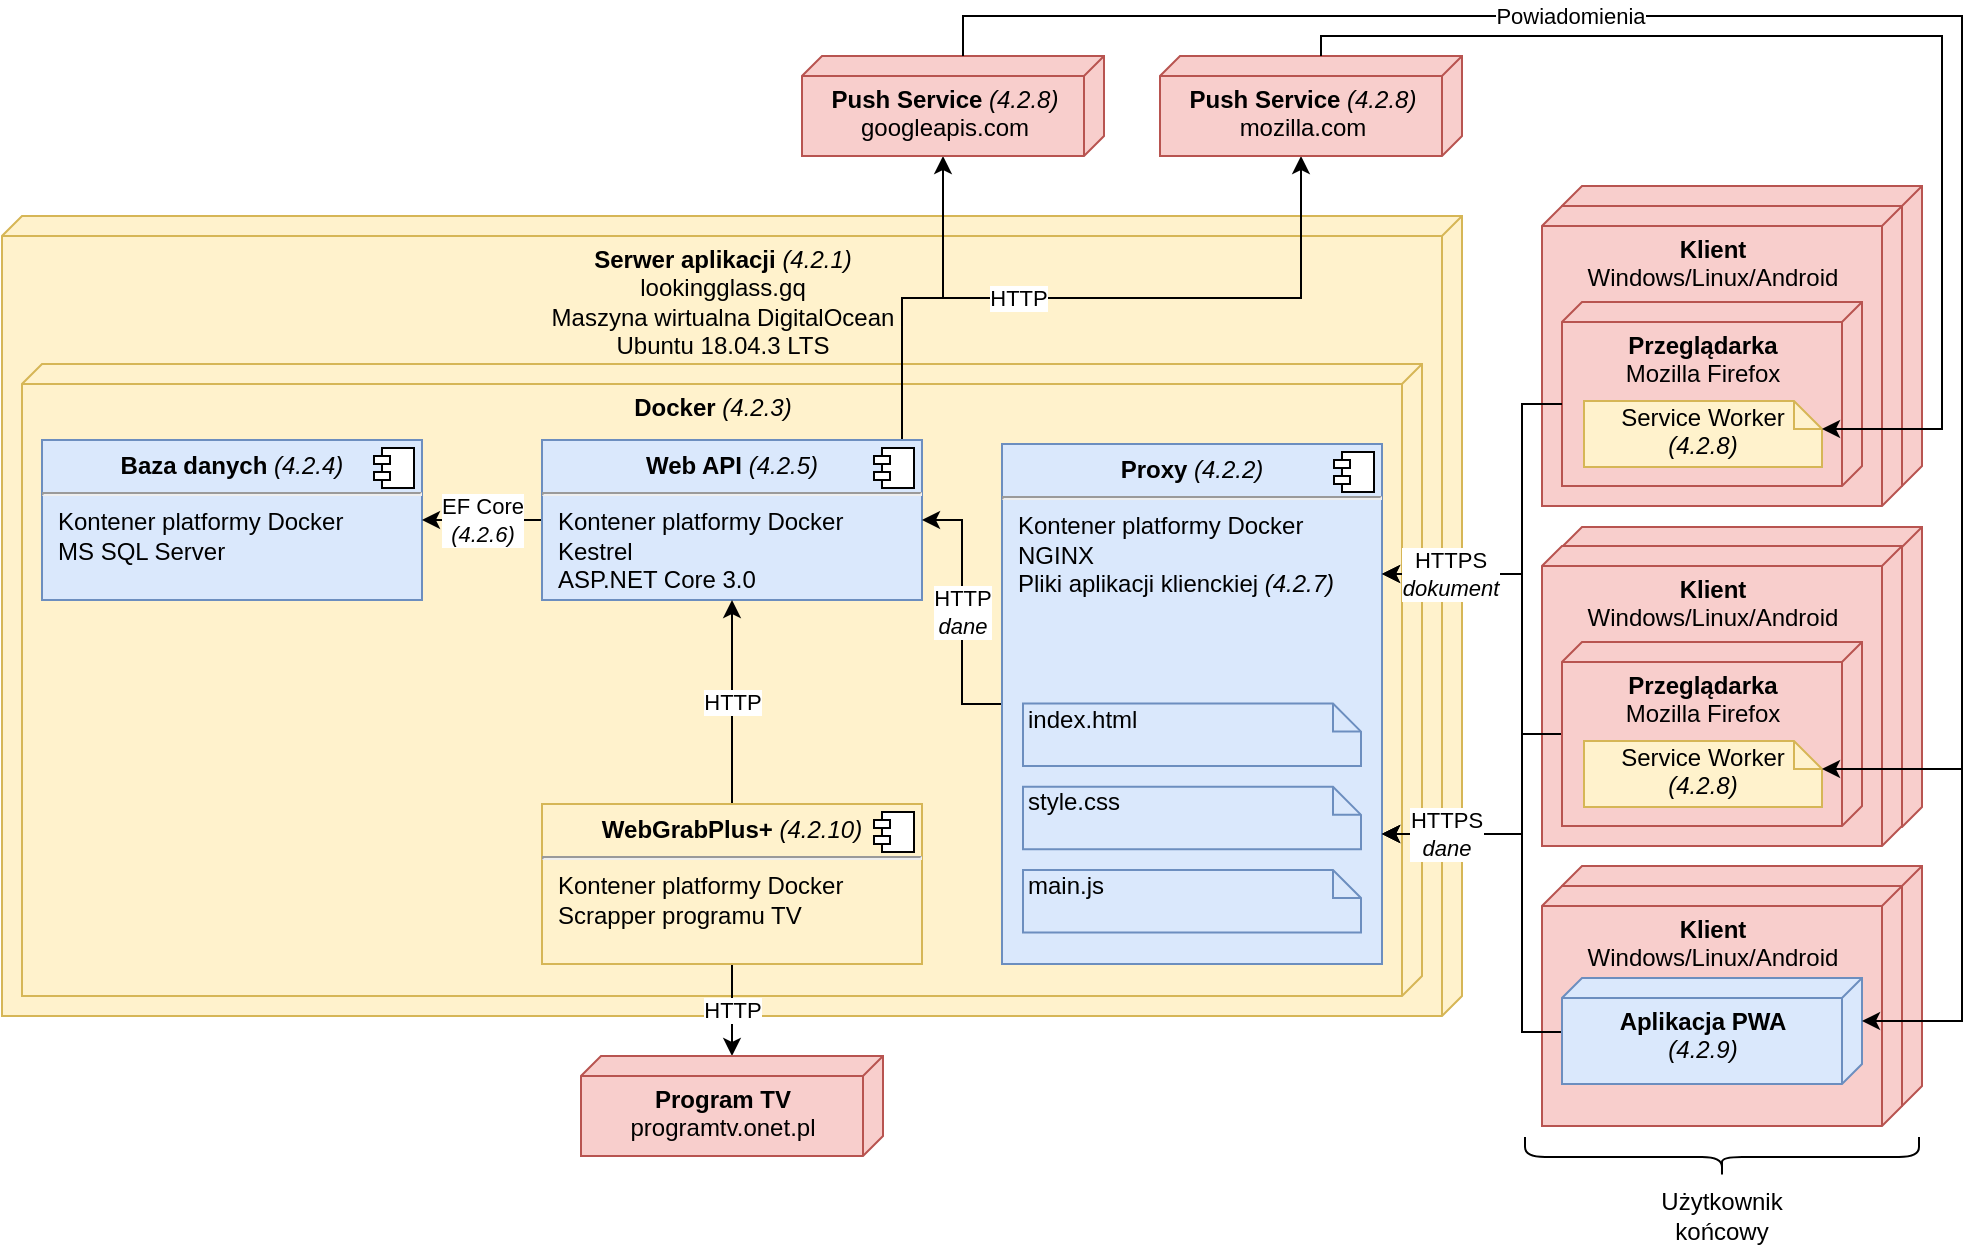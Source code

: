<mxfile version="12.3.1" type="device" pages="1"><diagram id="vR56JZDrn9oxE6EBT2u3" name="Page-1"><mxGraphModel dx="2062" dy="1132" grid="1" gridSize="10" guides="1" tooltips="1" connect="1" arrows="1" fold="1" page="1" pageScale="1" pageWidth="827" pageHeight="1169" math="0" shadow="0"><root><mxCell id="0"/><mxCell id="1" parent="0"/><mxCell id="T7Ub40t8Kc9SI6A4v3rT-98" value="&lt;div&gt;&lt;b&gt;Klient&lt;/b&gt;&lt;/div&gt;&lt;div&gt;Windows/Linux/Android&lt;br&gt;&lt;b&gt;&lt;/b&gt;&lt;/div&gt;" style="verticalAlign=top;align=center;spacingTop=8;spacingLeft=2;spacingRight=12;shape=cube;size=10;direction=south;html=1;labelBackgroundColor=none;labelBorderColor=none;fillColor=#f8cecc;strokeColor=#b85450;" vertex="1" parent="1"><mxGeometry x="820" y="475" width="180" height="120" as="geometry"/></mxCell><mxCell id="T7Ub40t8Kc9SI6A4v3rT-95" value="&lt;div&gt;&lt;b&gt;Klient&lt;/b&gt;&lt;/div&gt;&lt;div&gt;Windows/Linux/Android&lt;br&gt;&lt;b&gt;&lt;/b&gt;&lt;/div&gt;" style="verticalAlign=top;align=center;spacingTop=8;spacingLeft=2;spacingRight=12;shape=cube;size=10;direction=south;html=1;labelBackgroundColor=none;labelBorderColor=none;fillColor=#f8cecc;strokeColor=#b85450;" vertex="1" parent="1"><mxGeometry x="820" y="135" width="180" height="150" as="geometry"/></mxCell><mxCell id="T7Ub40t8Kc9SI6A4v3rT-96" value="&lt;div&gt;&lt;b&gt;Klient&lt;/b&gt;&lt;/div&gt;&lt;div&gt;Windows/Linux/Android&lt;br&gt;&lt;b&gt;&lt;/b&gt;&lt;/div&gt;" style="verticalAlign=top;align=center;spacingTop=8;spacingLeft=2;spacingRight=12;shape=cube;size=10;direction=south;html=1;labelBackgroundColor=none;labelBorderColor=none;fillColor=#f8cecc;strokeColor=#b85450;" vertex="1" parent="1"><mxGeometry x="820" y="305.5" width="180" height="150" as="geometry"/></mxCell><mxCell id="T7Ub40t8Kc9SI6A4v3rT-70" value="&lt;div&gt;&lt;b&gt;Klient&lt;/b&gt;&lt;/div&gt;&lt;div&gt;Windows/Linux/Android&lt;br&gt;&lt;b&gt;&lt;/b&gt;&lt;/div&gt;" style="verticalAlign=top;align=center;spacingTop=8;spacingLeft=2;spacingRight=12;shape=cube;size=10;direction=south;html=1;labelBackgroundColor=none;labelBorderColor=none;fillColor=#f8cecc;strokeColor=#b85450;" vertex="1" parent="1"><mxGeometry x="810" y="485" width="180" height="120" as="geometry"/></mxCell><mxCell id="T7Ub40t8Kc9SI6A4v3rT-3" value="&lt;div&gt;&lt;b&gt;Serwer aplikacji &lt;/b&gt;&lt;i&gt;(4.2.1)&lt;/i&gt;&lt;/div&gt;&lt;div&gt;lookingglass.gq&lt;br&gt;&lt;/div&gt;&lt;div&gt;Maszyna wirtualna DigitalOcean&lt;/div&gt;Ubuntu 18.04.3 LTS" style="verticalAlign=top;align=center;spacingTop=8;spacingLeft=2;spacingRight=12;shape=cube;size=10;direction=south;html=1;labelBackgroundColor=none;labelBorderColor=none;fillColor=#fff2cc;strokeColor=#d6b656;" vertex="1" parent="1"><mxGeometry x="40" y="150" width="730" height="400" as="geometry"/></mxCell><mxCell id="T7Ub40t8Kc9SI6A4v3rT-8" value="&lt;div&gt;&lt;b&gt;Docker &lt;/b&gt;&lt;i&gt;(4.2.3)&lt;/i&gt;&lt;br&gt;&lt;b&gt;&lt;/b&gt;&lt;/div&gt;" style="verticalAlign=top;align=center;spacingTop=8;spacingLeft=2;spacingRight=12;shape=cube;size=10;direction=south;html=1;fillColor=#fff2cc;strokeColor=#d6b656;" vertex="1" parent="1"><mxGeometry x="50" y="224" width="700" height="316" as="geometry"/></mxCell><mxCell id="T7Ub40t8Kc9SI6A4v3rT-9" value="&lt;p style=&quot;margin: 0px ; margin-top: 6px ; text-align: center&quot;&gt;&lt;b&gt;Baza danych &lt;/b&gt;&lt;i&gt;(4.2.4)&lt;/i&gt;&lt;/p&gt;&lt;hr&gt;&lt;p style=&quot;margin: 0px ; margin-left: 8px&quot;&gt;Kontener platformy Docker&lt;br&gt;&lt;/p&gt;&lt;p style=&quot;margin: 0px ; margin-left: 8px&quot;&gt;MS SQL Server&lt;br&gt;&lt;/p&gt;" style="align=left;overflow=fill;html=1;fillColor=#dae8fc;strokeColor=#6c8ebf;" vertex="1" parent="1"><mxGeometry x="60" y="262" width="190" height="80" as="geometry"/></mxCell><mxCell id="T7Ub40t8Kc9SI6A4v3rT-10" value="" style="shape=component;jettyWidth=8;jettyHeight=4;" vertex="1" parent="T7Ub40t8Kc9SI6A4v3rT-9"><mxGeometry x="1" width="20" height="20" relative="1" as="geometry"><mxPoint x="-24" y="4" as="offset"/></mxGeometry></mxCell><mxCell id="T7Ub40t8Kc9SI6A4v3rT-47" value="&lt;div&gt;EF Core &lt;i&gt;&lt;br&gt;&lt;/i&gt;&lt;/div&gt;&lt;div&gt;&lt;i&gt;(4.2.6)&lt;/i&gt;&lt;/div&gt;" style="edgeStyle=orthogonalEdgeStyle;rounded=0;orthogonalLoop=1;jettySize=auto;html=1;exitX=0;exitY=0.5;exitDx=0;exitDy=0;startArrow=none;startFill=0;" edge="1" parent="1" source="T7Ub40t8Kc9SI6A4v3rT-13" target="T7Ub40t8Kc9SI6A4v3rT-9"><mxGeometry relative="1" as="geometry"/></mxCell><mxCell id="T7Ub40t8Kc9SI6A4v3rT-62" style="edgeStyle=orthogonalEdgeStyle;rounded=0;orthogonalLoop=1;jettySize=auto;html=1;exitX=0.5;exitY=0;exitDx=0;exitDy=0;entryX=0;entryY=0;entryDx=50;entryDy=80.5;entryPerimeter=0;startArrow=none;startFill=0;" edge="1" parent="1" source="T7Ub40t8Kc9SI6A4v3rT-13" target="T7Ub40t8Kc9SI6A4v3rT-36"><mxGeometry relative="1" as="geometry"><Array as="points"><mxPoint x="490" y="262"/><mxPoint x="490" y="191"/><mxPoint x="511" y="191"/></Array></mxGeometry></mxCell><mxCell id="T7Ub40t8Kc9SI6A4v3rT-63" value="HTTP" style="edgeStyle=orthogonalEdgeStyle;rounded=0;orthogonalLoop=1;jettySize=auto;html=1;exitX=0.5;exitY=0;exitDx=0;exitDy=0;entryX=0;entryY=0;entryDx=50;entryDy=80.5;entryPerimeter=0;startArrow=none;startFill=0;" edge="1" parent="1" source="T7Ub40t8Kc9SI6A4v3rT-13" target="T7Ub40t8Kc9SI6A4v3rT-37"><mxGeometry relative="1" as="geometry"><Array as="points"><mxPoint x="490" y="262"/><mxPoint x="490" y="191"/><mxPoint x="690" y="191"/></Array></mxGeometry></mxCell><mxCell id="T7Ub40t8Kc9SI6A4v3rT-13" value="&lt;p style=&quot;margin: 0px ; margin-top: 6px ; text-align: center&quot;&gt;&lt;b&gt;Web API &lt;/b&gt;&lt;i&gt;(4.2.5)&lt;/i&gt;&lt;b&gt;&lt;br&gt;&lt;/b&gt;&lt;/p&gt;&lt;hr&gt;&lt;p style=&quot;margin: 0px ; margin-left: 8px&quot;&gt;Kontener platformy Docker&lt;br&gt;&lt;/p&gt;&lt;p style=&quot;margin: 0px ; margin-left: 8px&quot;&gt;Kestrel&lt;/p&gt;&lt;p style=&quot;margin: 0px ; margin-left: 8px&quot;&gt;ASP.NET Core 3.0&lt;br&gt;&lt;/p&gt;" style="align=left;overflow=fill;html=1;fillColor=#dae8fc;strokeColor=#6c8ebf;" vertex="1" parent="1"><mxGeometry x="310" y="262" width="190" height="80" as="geometry"/></mxCell><mxCell id="T7Ub40t8Kc9SI6A4v3rT-14" value="" style="shape=component;jettyWidth=8;jettyHeight=4;" vertex="1" parent="T7Ub40t8Kc9SI6A4v3rT-13"><mxGeometry x="1" width="20" height="20" relative="1" as="geometry"><mxPoint x="-24" y="4" as="offset"/></mxGeometry></mxCell><mxCell id="T7Ub40t8Kc9SI6A4v3rT-41" value="&lt;div&gt;HTTP&lt;/div&gt;" style="edgeStyle=orthogonalEdgeStyle;rounded=0;orthogonalLoop=1;jettySize=auto;html=1;exitX=0.5;exitY=0;exitDx=0;exitDy=0;entryX=0.5;entryY=1;entryDx=0;entryDy=0;" edge="1" parent="1" source="T7Ub40t8Kc9SI6A4v3rT-15" target="T7Ub40t8Kc9SI6A4v3rT-13"><mxGeometry relative="1" as="geometry"/></mxCell><mxCell id="T7Ub40t8Kc9SI6A4v3rT-46" value="HTTP" style="edgeStyle=orthogonalEdgeStyle;rounded=0;orthogonalLoop=1;jettySize=auto;html=1;exitX=0.5;exitY=1;exitDx=0;exitDy=0;startArrow=none;startFill=0;" edge="1" parent="1" source="T7Ub40t8Kc9SI6A4v3rT-15" target="T7Ub40t8Kc9SI6A4v3rT-35"><mxGeometry relative="1" as="geometry"/></mxCell><mxCell id="T7Ub40t8Kc9SI6A4v3rT-15" value="&lt;p style=&quot;margin: 0px ; margin-top: 6px ; text-align: center&quot;&gt;&lt;b&gt;WebGrabPlus+ &lt;/b&gt;&lt;i&gt;(4.2.10)&lt;/i&gt;&lt;br&gt;&lt;b&gt;&lt;/b&gt;&lt;/p&gt;&lt;hr&gt;&lt;p style=&quot;margin: 0px ; margin-left: 8px&quot;&gt;Kontener platformy Docker&lt;/p&gt;&lt;p style=&quot;margin: 0px ; margin-left: 8px&quot;&gt;Scrapper programu TV&lt;br&gt;&lt;/p&gt;" style="align=left;overflow=fill;html=1;fillColor=#fff2cc;strokeColor=#d6b656;" vertex="1" parent="1"><mxGeometry x="310" y="444" width="190" height="80" as="geometry"/></mxCell><mxCell id="T7Ub40t8Kc9SI6A4v3rT-16" value="" style="shape=component;jettyWidth=8;jettyHeight=4;" vertex="1" parent="T7Ub40t8Kc9SI6A4v3rT-15"><mxGeometry x="1" width="20" height="20" relative="1" as="geometry"><mxPoint x="-24" y="4" as="offset"/></mxGeometry></mxCell><mxCell id="T7Ub40t8Kc9SI6A4v3rT-42" value="&lt;div&gt;HTTP&lt;/div&gt;&lt;i&gt;dane&lt;/i&gt;" style="edgeStyle=orthogonalEdgeStyle;rounded=0;orthogonalLoop=1;jettySize=auto;html=1;exitX=0;exitY=0.5;exitDx=0;exitDy=0;entryX=1;entryY=0.5;entryDx=0;entryDy=0;horizontal=1;" edge="1" parent="1" source="T7Ub40t8Kc9SI6A4v3rT-17" target="T7Ub40t8Kc9SI6A4v3rT-13"><mxGeometry relative="1" as="geometry"/></mxCell><mxCell id="T7Ub40t8Kc9SI6A4v3rT-17" value="&lt;p style=&quot;margin: 0px ; margin-top: 6px ; text-align: center&quot;&gt;&lt;b&gt;Proxy &lt;/b&gt;&lt;i&gt;(4.2.2)&lt;/i&gt;&lt;br&gt;&lt;b&gt;&lt;/b&gt;&lt;/p&gt;&lt;hr&gt;&lt;p style=&quot;margin: 0px ; margin-left: 8px&quot;&gt;Kontener platformy Docker&lt;/p&gt;&lt;p style=&quot;margin: 0px ; margin-left: 8px&quot;&gt;NGINX&lt;/p&gt;&lt;p style=&quot;margin: 0px ; margin-left: 8px&quot;&gt;Pliki aplikacji klienckiej &lt;i&gt;(4.2.7)&lt;/i&gt;&lt;br&gt;&lt;/p&gt;&lt;p style=&quot;margin: 0px ; margin-left: 8px&quot;&gt;&lt;br&gt;&lt;/p&gt;&lt;p style=&quot;margin: 0px ; margin-left: 8px&quot;&gt;&lt;br&gt;&lt;/p&gt;" style="align=left;overflow=fill;html=1;fillColor=#dae8fc;strokeColor=#6c8ebf;" vertex="1" parent="1"><mxGeometry x="540" y="264" width="190" height="260" as="geometry"/></mxCell><mxCell id="T7Ub40t8Kc9SI6A4v3rT-18" value="" style="shape=component;jettyWidth=8;jettyHeight=4;" vertex="1" parent="T7Ub40t8Kc9SI6A4v3rT-17"><mxGeometry x="1" width="20" height="20" relative="1" as="geometry"><mxPoint x="-24" y="4" as="offset"/></mxGeometry></mxCell><mxCell id="T7Ub40t8Kc9SI6A4v3rT-19" value="index.html" style="shape=note;whiteSpace=wrap;html=1;size=14;verticalAlign=top;align=left;spacingTop=-6;labelBackgroundColor=none;fillColor=#dae8fc;strokeColor=#6c8ebf;" vertex="1" parent="T7Ub40t8Kc9SI6A4v3rT-17"><mxGeometry x="10.5" y="129.8" width="169" height="31.2" as="geometry"/></mxCell><mxCell id="T7Ub40t8Kc9SI6A4v3rT-20" value="style.css" style="shape=note;whiteSpace=wrap;html=1;size=14;verticalAlign=top;align=left;spacingTop=-6;labelBackgroundColor=none;fillColor=#dae8fc;strokeColor=#6c8ebf;" vertex="1" parent="T7Ub40t8Kc9SI6A4v3rT-17"><mxGeometry x="10.5" y="171.4" width="169" height="31.2" as="geometry"/></mxCell><mxCell id="T7Ub40t8Kc9SI6A4v3rT-21" value="main.js" style="shape=note;whiteSpace=wrap;html=1;size=14;verticalAlign=top;align=left;spacingTop=-6;labelBackgroundColor=none;fillColor=#dae8fc;strokeColor=#6c8ebf;" vertex="1" parent="T7Ub40t8Kc9SI6A4v3rT-17"><mxGeometry x="10.5" y="213" width="169" height="31.2" as="geometry"/></mxCell><mxCell id="T7Ub40t8Kc9SI6A4v3rT-23" value="&lt;div&gt;&lt;b&gt;Klient&lt;/b&gt;&lt;/div&gt;&lt;div&gt;Windows/Linux/Android&lt;br&gt;&lt;b&gt;&lt;/b&gt;&lt;/div&gt;" style="verticalAlign=top;align=center;spacingTop=8;spacingLeft=2;spacingRight=12;shape=cube;size=10;direction=south;html=1;labelBackgroundColor=none;labelBorderColor=none;fillColor=#f8cecc;strokeColor=#b85450;" vertex="1" parent="1"><mxGeometry x="810" y="145" width="180" height="150" as="geometry"/></mxCell><mxCell id="T7Ub40t8Kc9SI6A4v3rT-80" style="edgeStyle=orthogonalEdgeStyle;rounded=0;orthogonalLoop=1;jettySize=auto;html=1;exitX=0;exitY=0;exitDx=51;exitDy=150;exitPerimeter=0;entryX=1;entryY=0.75;entryDx=0;entryDy=0;startArrow=none;startFill=0;" edge="1" parent="1" source="T7Ub40t8Kc9SI6A4v3rT-25" target="T7Ub40t8Kc9SI6A4v3rT-17"><mxGeometry relative="1" as="geometry"><Array as="points"><mxPoint x="800" y="244"/><mxPoint x="800" y="459"/></Array></mxGeometry></mxCell><mxCell id="T7Ub40t8Kc9SI6A4v3rT-25" value="&lt;div&gt;&lt;b&gt;Przeglądarka&lt;br&gt;&lt;/b&gt;&lt;/div&gt;&lt;div&gt;Mozilla Firefox&lt;br&gt;&lt;/div&gt;" style="verticalAlign=top;align=center;spacingTop=8;spacingLeft=2;spacingRight=12;shape=cube;size=10;direction=south;html=1;labelBackgroundColor=none;labelBorderColor=none;fillColor=#f8cecc;strokeColor=#b85450;" vertex="1" parent="1"><mxGeometry x="820" y="193" width="150" height="92" as="geometry"/></mxCell><mxCell id="T7Ub40t8Kc9SI6A4v3rT-82" style="edgeStyle=orthogonalEdgeStyle;rounded=0;orthogonalLoop=1;jettySize=auto;html=1;exitX=0;exitY=0;exitDx=31.5;exitDy=150;exitPerimeter=0;entryX=1;entryY=0.75;entryDx=0;entryDy=0;startArrow=none;startFill=0;" edge="1" parent="1" source="T7Ub40t8Kc9SI6A4v3rT-32" target="T7Ub40t8Kc9SI6A4v3rT-17"><mxGeometry relative="1" as="geometry"><Array as="points"><mxPoint x="800" y="558"/><mxPoint x="800" y="459"/></Array></mxGeometry></mxCell><mxCell id="T7Ub40t8Kc9SI6A4v3rT-32" value="&lt;div&gt;&lt;b&gt;Aplikacja PWA&lt;br&gt;&lt;/b&gt;&lt;/div&gt;&lt;div&gt;&lt;i&gt;(4.2.9)&lt;/i&gt;&lt;br&gt;&lt;/div&gt;" style="verticalAlign=top;align=center;spacingTop=8;spacingLeft=2;spacingRight=12;shape=cube;size=10;direction=south;html=1;labelBackgroundColor=none;labelBorderColor=none;fillColor=#dae8fc;strokeColor=#6c8ebf;" vertex="1" parent="1"><mxGeometry x="820" y="531" width="150" height="53" as="geometry"/></mxCell><mxCell id="T7Ub40t8Kc9SI6A4v3rT-35" value="&lt;div&gt;&lt;b&gt;Program TV&lt;br&gt;&lt;/b&gt;&lt;/div&gt;&lt;div&gt;programtv.onet.pl&lt;br&gt;&lt;/div&gt;" style="verticalAlign=top;align=center;spacingTop=8;spacingLeft=2;spacingRight=12;shape=cube;size=10;direction=south;html=1;labelBackgroundColor=none;labelBorderColor=none;fillColor=#f8cecc;strokeColor=#b85450;" vertex="1" parent="1"><mxGeometry x="329.5" y="570" width="151" height="50" as="geometry"/></mxCell><mxCell id="T7Ub40t8Kc9SI6A4v3rT-88" style="edgeStyle=orthogonalEdgeStyle;rounded=0;orthogonalLoop=1;jettySize=auto;html=1;exitX=0;exitY=0;exitDx=0;exitDy=70.5;exitPerimeter=0;entryX=0;entryY=0;entryDx=21.5;entryDy=0;entryPerimeter=0;startArrow=none;startFill=0;" edge="1" parent="1" source="T7Ub40t8Kc9SI6A4v3rT-36" target="T7Ub40t8Kc9SI6A4v3rT-32"><mxGeometry relative="1" as="geometry"><Array as="points"><mxPoint x="521" y="50"/><mxPoint x="1020" y="50"/><mxPoint x="1020" y="553"/></Array></mxGeometry></mxCell><mxCell id="T7Ub40t8Kc9SI6A4v3rT-36" value="&lt;div&gt;&lt;b&gt;Push Service &lt;/b&gt;&lt;i&gt;(4.2.8)&lt;/i&gt;&lt;br&gt;&lt;b&gt;&lt;/b&gt;&lt;/div&gt;&lt;div&gt;googleapis.com&lt;br&gt;&lt;b&gt;&lt;/b&gt;&lt;/div&gt;" style="verticalAlign=top;align=center;spacingTop=8;spacingLeft=2;spacingRight=12;shape=cube;size=10;direction=south;html=1;labelBackgroundColor=none;labelBorderColor=none;fillColor=#f8cecc;strokeColor=#b85450;" vertex="1" parent="1"><mxGeometry x="440" y="70" width="151" height="50" as="geometry"/></mxCell><mxCell id="T7Ub40t8Kc9SI6A4v3rT-37" value="&lt;div&gt;&lt;b&gt;Push Service &lt;/b&gt;&lt;i&gt;(4.2.8)&lt;/i&gt;&lt;b&gt;&lt;br&gt;&lt;/b&gt;&lt;/div&gt;&lt;div&gt;mozilla.com&lt;br&gt;&lt;b&gt;&lt;/b&gt;&lt;/div&gt;" style="verticalAlign=top;align=center;spacingTop=8;spacingLeft=2;spacingRight=12;shape=cube;size=10;direction=south;html=1;labelBackgroundColor=none;labelBorderColor=none;fillColor=#f8cecc;strokeColor=#b85450;" vertex="1" parent="1"><mxGeometry x="619" y="70" width="151" height="50" as="geometry"/></mxCell><mxCell id="T7Ub40t8Kc9SI6A4v3rT-60" value="&lt;div align=&quot;center&quot;&gt;Service Worker&lt;/div&gt;&lt;div align=&quot;center&quot;&gt;&lt;i&gt;(4.2.8)&lt;/i&gt;&lt;br&gt;&lt;/div&gt;" style="shape=note;whiteSpace=wrap;html=1;size=14;verticalAlign=top;align=center;spacingTop=-6;labelBackgroundColor=none;fillColor=#fff2cc;strokeColor=#d6b656;" vertex="1" parent="1"><mxGeometry x="831" y="242.5" width="119" height="33" as="geometry"/></mxCell><mxCell id="T7Ub40t8Kc9SI6A4v3rT-72" value="&lt;div&gt;&lt;b&gt;Klient&lt;/b&gt;&lt;/div&gt;&lt;div&gt;Windows/Linux/Android&lt;br&gt;&lt;b&gt;&lt;/b&gt;&lt;/div&gt;" style="verticalAlign=top;align=center;spacingTop=8;spacingLeft=2;spacingRight=12;shape=cube;size=10;direction=south;html=1;labelBackgroundColor=none;labelBorderColor=none;fillColor=#f8cecc;strokeColor=#b85450;" vertex="1" parent="1"><mxGeometry x="810" y="315" width="180" height="150" as="geometry"/></mxCell><mxCell id="T7Ub40t8Kc9SI6A4v3rT-76" style="edgeStyle=orthogonalEdgeStyle;rounded=0;orthogonalLoop=1;jettySize=auto;html=1;exitX=0;exitY=0;exitDx=51;exitDy=150;exitPerimeter=0;entryX=1;entryY=0.25;entryDx=0;entryDy=0;startArrow=none;startFill=0;" edge="1" parent="1" source="T7Ub40t8Kc9SI6A4v3rT-73" target="T7Ub40t8Kc9SI6A4v3rT-17"><mxGeometry relative="1" as="geometry"><Array as="points"><mxPoint x="800" y="409"/><mxPoint x="800" y="329"/></Array></mxGeometry></mxCell><mxCell id="T7Ub40t8Kc9SI6A4v3rT-81" value="&lt;div&gt;HTTPS&lt;/div&gt;&lt;div&gt;&lt;i&gt;dane&lt;/i&gt;&lt;br&gt;&lt;/div&gt;" style="edgeStyle=orthogonalEdgeStyle;rounded=0;orthogonalLoop=1;jettySize=auto;html=1;exitX=0;exitY=0;exitDx=51;exitDy=150;exitPerimeter=0;entryX=1;entryY=0.75;entryDx=0;entryDy=0;startArrow=none;startFill=0;" edge="1" parent="1" source="T7Ub40t8Kc9SI6A4v3rT-73" target="T7Ub40t8Kc9SI6A4v3rT-17"><mxGeometry x="0.556" relative="1" as="geometry"><Array as="points"><mxPoint x="800" y="409"/><mxPoint x="800" y="459"/></Array><mxPoint as="offset"/></mxGeometry></mxCell><mxCell id="T7Ub40t8Kc9SI6A4v3rT-73" value="&lt;div&gt;&lt;b&gt;Przeglądarka&lt;br&gt;&lt;/b&gt;&lt;/div&gt;&lt;div&gt;Mozilla Firefox&lt;br&gt;&lt;/div&gt;" style="verticalAlign=top;align=center;spacingTop=8;spacingLeft=2;spacingRight=12;shape=cube;size=10;direction=south;html=1;labelBackgroundColor=none;labelBorderColor=none;fillColor=#f8cecc;strokeColor=#b85450;" vertex="1" parent="1"><mxGeometry x="820" y="363" width="150" height="92" as="geometry"/></mxCell><mxCell id="T7Ub40t8Kc9SI6A4v3rT-74" value="&lt;div align=&quot;center&quot;&gt;Service Worker&lt;/div&gt;&lt;div align=&quot;center&quot;&gt;&lt;i&gt;(4.2.8)&lt;/i&gt;&lt;br&gt;&lt;/div&gt;" style="shape=note;whiteSpace=wrap;html=1;size=14;verticalAlign=top;align=center;spacingTop=-6;labelBackgroundColor=none;fillColor=#fff2cc;strokeColor=#d6b656;" vertex="1" parent="1"><mxGeometry x="831" y="412.5" width="119" height="33" as="geometry"/></mxCell><mxCell id="T7Ub40t8Kc9SI6A4v3rT-75" value="&lt;div&gt;HTTPS&lt;/div&gt;&lt;div&gt;&lt;i&gt;dokument&lt;/i&gt;&lt;br&gt;&lt;/div&gt;" style="edgeStyle=orthogonalEdgeStyle;rounded=0;orthogonalLoop=1;jettySize=auto;html=1;exitX=0;exitY=0;exitDx=51;exitDy=150;exitPerimeter=0;entryX=1;entryY=0.25;entryDx=0;entryDy=0;startArrow=none;startFill=0;" edge="1" parent="1" source="T7Ub40t8Kc9SI6A4v3rT-25" target="T7Ub40t8Kc9SI6A4v3rT-17"><mxGeometry x="0.619" relative="1" as="geometry"><Array as="points"><mxPoint x="800" y="244"/><mxPoint x="800" y="329"/></Array><mxPoint as="offset"/></mxGeometry></mxCell><mxCell id="T7Ub40t8Kc9SI6A4v3rT-87" style="edgeStyle=orthogonalEdgeStyle;rounded=0;orthogonalLoop=1;jettySize=auto;html=1;exitX=0;exitY=0;exitDx=0;exitDy=70.5;exitPerimeter=0;entryX=0;entryY=0;entryDx=119;entryDy=14;entryPerimeter=0;startArrow=none;startFill=0;" edge="1" parent="1" source="T7Ub40t8Kc9SI6A4v3rT-36" target="T7Ub40t8Kc9SI6A4v3rT-74"><mxGeometry relative="1" as="geometry"><Array as="points"><mxPoint x="521" y="50"/><mxPoint x="1020" y="50"/><mxPoint x="1020" y="427"/></Array></mxGeometry></mxCell><mxCell id="T7Ub40t8Kc9SI6A4v3rT-93" value="" style="shape=curlyBracket;whiteSpace=wrap;html=1;rounded=1;labelBackgroundColor=none;rotation=-90;" vertex="1" parent="1"><mxGeometry x="890" y="522" width="20" height="197" as="geometry"/></mxCell><mxCell id="T7Ub40t8Kc9SI6A4v3rT-94" value="&lt;div align=&quot;center&quot;&gt;Użytkownik końcowy&lt;br&gt;&lt;/div&gt;" style="text;html=1;strokeColor=none;fillColor=none;align=center;verticalAlign=middle;whiteSpace=wrap;rounded=0;labelBackgroundColor=none;" vertex="1" parent="1"><mxGeometry x="880" y="640" width="40" height="20" as="geometry"/></mxCell><mxCell id="T7Ub40t8Kc9SI6A4v3rT-86" value="Powiadomienia" style="edgeStyle=orthogonalEdgeStyle;rounded=0;orthogonalLoop=1;jettySize=auto;html=1;exitX=0;exitY=0;exitDx=0;exitDy=70.5;exitPerimeter=0;entryX=0;entryY=0;entryDx=119;entryDy=14;entryPerimeter=0;startArrow=none;startFill=0;" edge="1" parent="1" source="T7Ub40t8Kc9SI6A4v3rT-37" target="T7Ub40t8Kc9SI6A4v3rT-60"><mxGeometry x="-0.535" y="10" relative="1" as="geometry"><Array as="points"><mxPoint x="700" y="60"/><mxPoint x="1010" y="60"/><mxPoint x="1010" y="257"/></Array><mxPoint as="offset"/></mxGeometry></mxCell></root></mxGraphModel></diagram></mxfile>